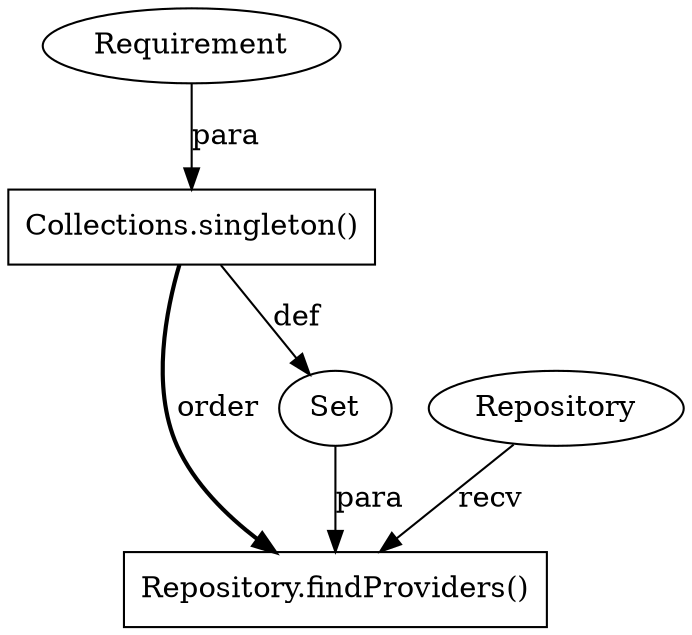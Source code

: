 digraph "AUG" {

  1 [ label="Repository.findProviders()" shape="box" ];
  2 [ label="Set" shape="ellipse" ];
  3 [ label="Collections.singleton()" shape="box" ];
  4 [ label="Requirement" shape="ellipse" ];
  5 [ label="Repository" shape="ellipse" ];
  2 -> 1 [ label="para" style="solid" ];
  5 -> 1 [ label="recv" style="solid" ];
  3 -> 1 [ label="order" style="bold" ];
  3 -> 2 [ label="def" style="solid" ];
  4 -> 3 [ label="para" style="solid" ];
}
